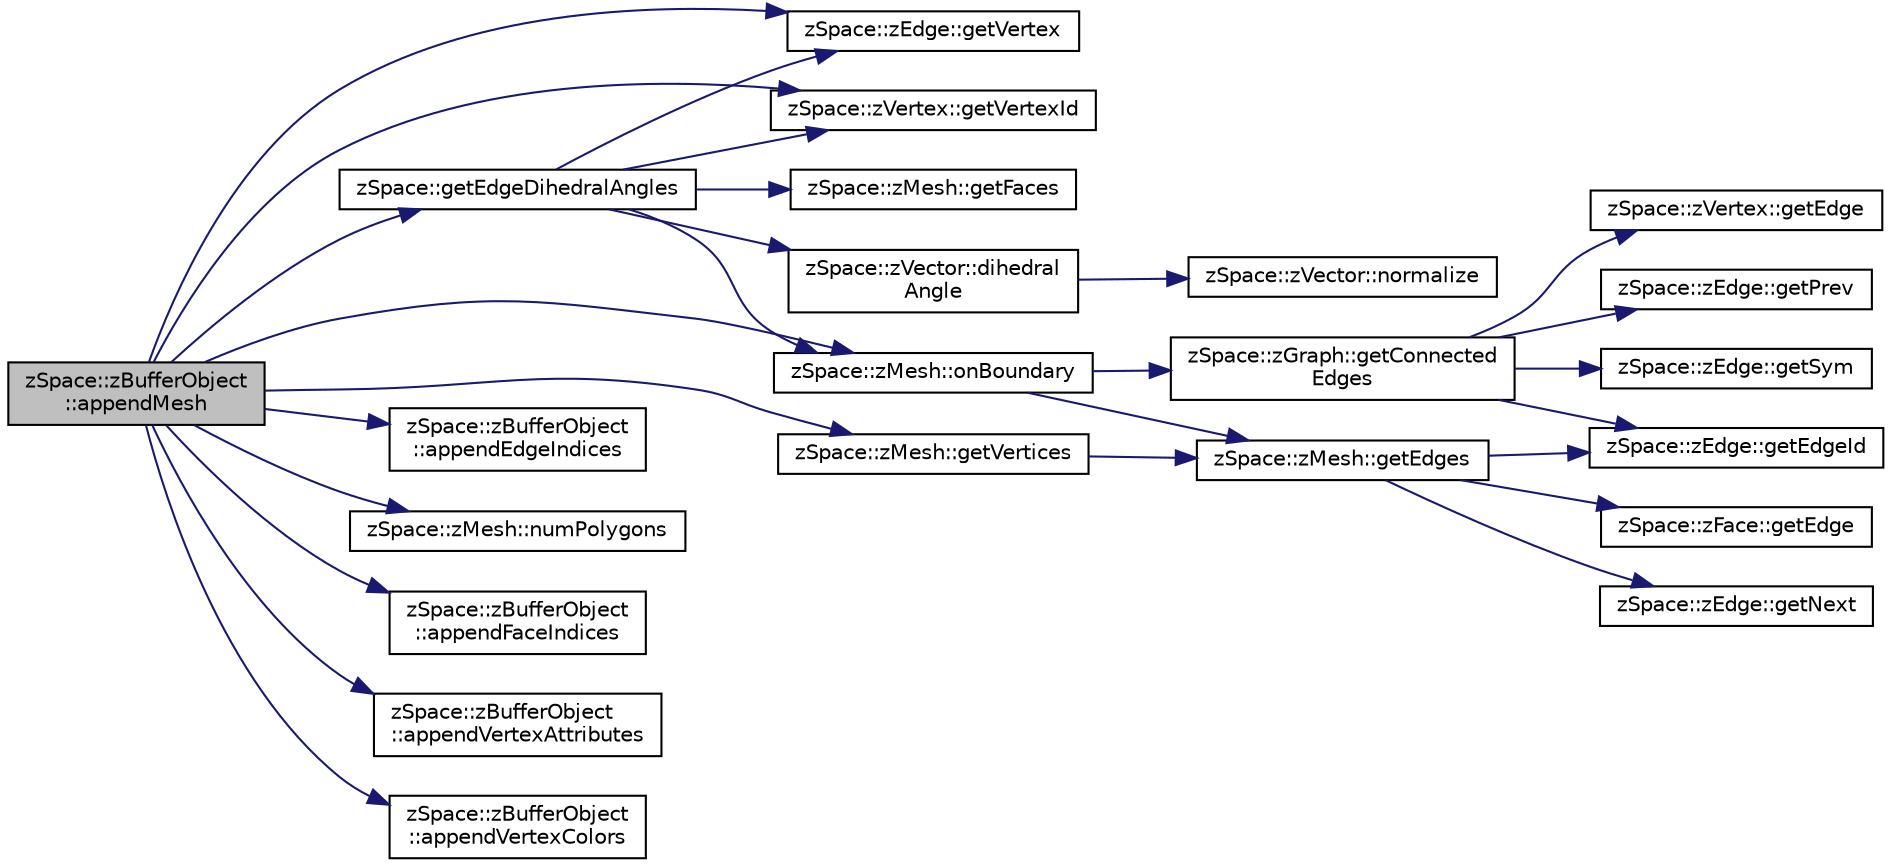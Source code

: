 digraph "zSpace::zBufferObject::appendMesh"
{
  edge [fontname="Helvetica",fontsize="10",labelfontname="Helvetica",labelfontsize="10"];
  node [fontname="Helvetica",fontsize="10",shape=record];
  rankdir="LR";
  Node21 [label="zSpace::zBufferObject\l::appendMesh",height=0.2,width=0.4,color="black", fillcolor="grey75", style="filled", fontcolor="black"];
  Node21 -> Node22 [color="midnightblue",fontsize="10",style="solid",fontname="Helvetica"];
  Node22 [label="zSpace::zEdge::getVertex",height=0.2,width=0.4,color="black", fillcolor="white", style="filled",URL="$classz_space_1_1z_edge.html#a07c082aa54f78145fdcd5e5e4bb889f1",tooltip="This method returns the vertex pointed to by the current zEdge. "];
  Node21 -> Node23 [color="midnightblue",fontsize="10",style="solid",fontname="Helvetica"];
  Node23 [label="zSpace::zVertex::getVertexId",height=0.2,width=0.4,color="black", fillcolor="white", style="filled",URL="$classz_space_1_1z_vertex.html#ae6637ab378719b6c68c8237777fd065e",tooltip="This method returns the vertexId of current zVertex. "];
  Node21 -> Node24 [color="midnightblue",fontsize="10",style="solid",fontname="Helvetica"];
  Node24 [label="zSpace::zBufferObject\l::appendEdgeIndices",height=0.2,width=0.4,color="black", fillcolor="white", style="filled",URL="$classz_space_1_1z_buffer_object.html#a617cc671a0aec680bc2757bcbf4fdc73",tooltip="This method appends the edge vertex connectivity indicies to the buffer. "];
  Node21 -> Node25 [color="midnightblue",fontsize="10",style="solid",fontname="Helvetica"];
  Node25 [label="zSpace::getEdgeDihedralAngles",height=0.2,width=0.4,color="black", fillcolor="white", style="filled",URL="$group__z_mesh_utilities.html#gaf531920d8d86c1c508bec8c71d5d9954",tooltip="This method computes the dihedral angle per edge of zMesh. "];
  Node25 -> Node26 [color="midnightblue",fontsize="10",style="solid",fontname="Helvetica"];
  Node26 [label="zSpace::zMesh::onBoundary",height=0.2,width=0.4,color="black", fillcolor="white", style="filled",URL="$classz_space_1_1z_mesh.html#aca5218f8a8b5c5f1cde25440d08c57d6",tooltip="This method determines if input zVertex or zEdge or zFace is on the boundary. "];
  Node26 -> Node27 [color="midnightblue",fontsize="10",style="solid",fontname="Helvetica"];
  Node27 [label="zSpace::zGraph::getConnected\lEdges",height=0.2,width=0.4,color="black", fillcolor="white", style="filled",URL="$classz_space_1_1z_graph.html#ab623e9a3bfc70e1f140b911cb0645bd2",tooltip="This method gets the edges connected to input zVertex or zEdge. "];
  Node27 -> Node28 [color="midnightblue",fontsize="10",style="solid",fontname="Helvetica"];
  Node28 [label="zSpace::zVertex::getEdge",height=0.2,width=0.4,color="black", fillcolor="white", style="filled",URL="$classz_space_1_1z_vertex.html#a7d187864963f642666b8c3bcfecee6e9",tooltip="This method returns the associated edge of current zVertex. "];
  Node27 -> Node29 [color="midnightblue",fontsize="10",style="solid",fontname="Helvetica"];
  Node29 [label="zSpace::zEdge::getEdgeId",height=0.2,width=0.4,color="black", fillcolor="white", style="filled",URL="$classz_space_1_1z_edge.html#acd6947ccba055fa6c31d6d386fe68e12",tooltip="This method returns the edgeId of current zEdge. "];
  Node27 -> Node30 [color="midnightblue",fontsize="10",style="solid",fontname="Helvetica"];
  Node30 [label="zSpace::zEdge::getPrev",height=0.2,width=0.4,color="black", fillcolor="white", style="filled",URL="$classz_space_1_1z_edge.html#a01d9d153f7c5ec381474e815384f7d30",tooltip="This method returns the previous edge of current zEdge. "];
  Node27 -> Node31 [color="midnightblue",fontsize="10",style="solid",fontname="Helvetica"];
  Node31 [label="zSpace::zEdge::getSym",height=0.2,width=0.4,color="black", fillcolor="white", style="filled",URL="$classz_space_1_1z_edge.html#a461679ac74cc371ad32e94092848f536",tooltip="This method returns the symmetry edge of current zEdge. "];
  Node26 -> Node32 [color="midnightblue",fontsize="10",style="solid",fontname="Helvetica"];
  Node32 [label="zSpace::zMesh::getEdges",height=0.2,width=0.4,color="black", fillcolor="white", style="filled",URL="$classz_space_1_1z_mesh.html#aa705d823873a948a1b62723f24a921b2",tooltip="This method gets the edges of a zFace. "];
  Node32 -> Node33 [color="midnightblue",fontsize="10",style="solid",fontname="Helvetica"];
  Node33 [label="zSpace::zFace::getEdge",height=0.2,width=0.4,color="black", fillcolor="white", style="filled",URL="$classz_space_1_1z_face.html#a69a14a515b179226aad1cbc3d7663163",tooltip="This method returns the associated edge of current zFace. "];
  Node32 -> Node29 [color="midnightblue",fontsize="10",style="solid",fontname="Helvetica"];
  Node32 -> Node34 [color="midnightblue",fontsize="10",style="solid",fontname="Helvetica"];
  Node34 [label="zSpace::zEdge::getNext",height=0.2,width=0.4,color="black", fillcolor="white", style="filled",URL="$classz_space_1_1z_edge.html#a3bce594c06fc4450ce8af3c0b98e2ae3",tooltip="This method returns the next edge of current zEdge. "];
  Node25 -> Node35 [color="midnightblue",fontsize="10",style="solid",fontname="Helvetica"];
  Node35 [label="zSpace::zMesh::getFaces",height=0.2,width=0.4,color="black", fillcolor="white", style="filled",URL="$classz_space_1_1z_mesh.html#a54de57657a7d157447b019fab56e2765",tooltip="This method gets the faces attached to input zEdge. "];
  Node25 -> Node22 [color="midnightblue",fontsize="10",style="solid",fontname="Helvetica"];
  Node25 -> Node23 [color="midnightblue",fontsize="10",style="solid",fontname="Helvetica"];
  Node25 -> Node36 [color="midnightblue",fontsize="10",style="solid",fontname="Helvetica"];
  Node36 [label="zSpace::zVector::dihedral\lAngle",height=0.2,width=0.4,color="black", fillcolor="white", style="filled",URL="$classz_space_1_1z_vector.html#ad8817c8e347d109784cec18a3e35728c",tooltip="This method returns the dihedral angle between the two input zVectors using current zVector as edge r..."];
  Node36 -> Node37 [color="midnightblue",fontsize="10",style="solid",fontname="Helvetica"];
  Node37 [label="zSpace::zVector::normalize",height=0.2,width=0.4,color="black", fillcolor="white", style="filled",URL="$classz_space_1_1z_vector.html#a27d075d5055bb92ddfe63fae4010339b",tooltip="This method normalizes the vector to unit length. "];
  Node21 -> Node26 [color="midnightblue",fontsize="10",style="solid",fontname="Helvetica"];
  Node21 -> Node38 [color="midnightblue",fontsize="10",style="solid",fontname="Helvetica"];
  Node38 [label="zSpace::zMesh::numPolygons",height=0.2,width=0.4,color="black", fillcolor="white", style="filled",URL="$classz_space_1_1z_mesh.html#a495dcfd61cc83ad601179a0696f23225",tooltip="This method returns the number of polygons in the mesh. "];
  Node21 -> Node39 [color="midnightblue",fontsize="10",style="solid",fontname="Helvetica"];
  Node39 [label="zSpace::zMesh::getVertices",height=0.2,width=0.4,color="black", fillcolor="white", style="filled",URL="$classz_space_1_1z_mesh.html#aa3010b8075e42f14efd4c3605085093b",tooltip="This method gets the vertices attached to input zEdge or zFace. "];
  Node39 -> Node32 [color="midnightblue",fontsize="10",style="solid",fontname="Helvetica"];
  Node21 -> Node40 [color="midnightblue",fontsize="10",style="solid",fontname="Helvetica"];
  Node40 [label="zSpace::zBufferObject\l::appendFaceIndices",height=0.2,width=0.4,color="black", fillcolor="white", style="filled",URL="$classz_space_1_1z_buffer_object.html#a3be09bd05b9a14801c8b58c6539ca393",tooltip="This method appends the face vertex connectivity indicies to the buffer. "];
  Node21 -> Node41 [color="midnightblue",fontsize="10",style="solid",fontname="Helvetica"];
  Node41 [label="zSpace::zBufferObject\l::appendVertexAttributes",height=0.2,width=0.4,color="black", fillcolor="white", style="filled",URL="$classz_space_1_1z_buffer_object.html#a900556a225a1332e43eb95117691cb4c",tooltip="This method appends the vertex attributes of position and normals(if available) to the buffer..."];
  Node21 -> Node42 [color="midnightblue",fontsize="10",style="solid",fontname="Helvetica"];
  Node42 [label="zSpace::zBufferObject\l::appendVertexColors",height=0.2,width=0.4,color="black", fillcolor="white", style="filled",URL="$classz_space_1_1z_buffer_object.html#aa147ee37b5ab2f8b7236f83c5389f967",tooltip="This method appends the vertex color attribute to the buffer. "];
}
